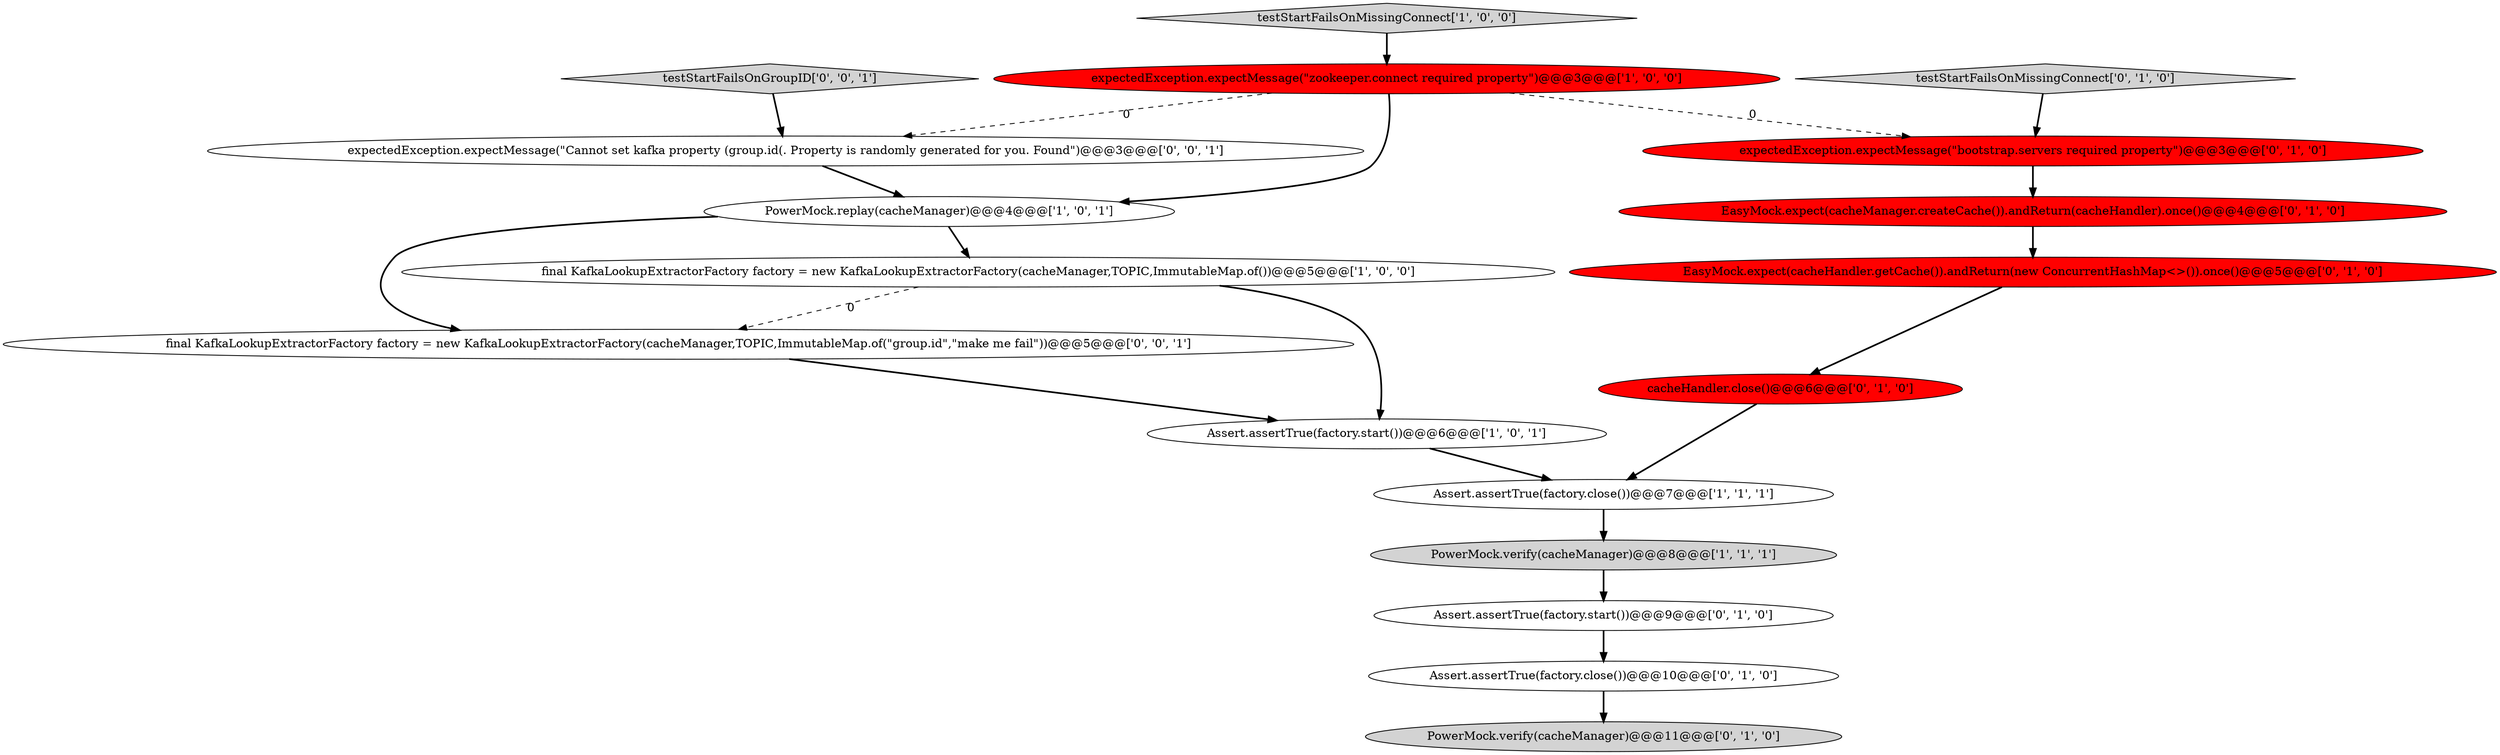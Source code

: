 digraph {
8 [style = filled, label = "Assert.assertTrue(factory.start())@@@9@@@['0', '1', '0']", fillcolor = white, shape = ellipse image = "AAA0AAABBB2BBB"];
9 [style = filled, label = "EasyMock.expect(cacheManager.createCache()).andReturn(cacheHandler).once()@@@4@@@['0', '1', '0']", fillcolor = red, shape = ellipse image = "AAA1AAABBB2BBB"];
15 [style = filled, label = "expectedException.expectMessage(\"Cannot set kafka property (group.id(. Property is randomly generated for you. Found\")@@@3@@@['0', '0', '1']", fillcolor = white, shape = ellipse image = "AAA0AAABBB3BBB"];
6 [style = filled, label = "final KafkaLookupExtractorFactory factory = new KafkaLookupExtractorFactory(cacheManager,TOPIC,ImmutableMap.of())@@@5@@@['1', '0', '0']", fillcolor = white, shape = ellipse image = "AAA0AAABBB1BBB"];
14 [style = filled, label = "cacheHandler.close()@@@6@@@['0', '1', '0']", fillcolor = red, shape = ellipse image = "AAA1AAABBB2BBB"];
7 [style = filled, label = "PowerMock.verify(cacheManager)@@@11@@@['0', '1', '0']", fillcolor = lightgray, shape = ellipse image = "AAA0AAABBB2BBB"];
3 [style = filled, label = "PowerMock.verify(cacheManager)@@@8@@@['1', '1', '1']", fillcolor = lightgray, shape = ellipse image = "AAA0AAABBB1BBB"];
10 [style = filled, label = "Assert.assertTrue(factory.close())@@@10@@@['0', '1', '0']", fillcolor = white, shape = ellipse image = "AAA0AAABBB2BBB"];
16 [style = filled, label = "final KafkaLookupExtractorFactory factory = new KafkaLookupExtractorFactory(cacheManager,TOPIC,ImmutableMap.of(\"group.id\",\"make me fail\"))@@@5@@@['0', '0', '1']", fillcolor = white, shape = ellipse image = "AAA0AAABBB3BBB"];
5 [style = filled, label = "Assert.assertTrue(factory.close())@@@7@@@['1', '1', '1']", fillcolor = white, shape = ellipse image = "AAA0AAABBB1BBB"];
2 [style = filled, label = "testStartFailsOnMissingConnect['1', '0', '0']", fillcolor = lightgray, shape = diamond image = "AAA0AAABBB1BBB"];
13 [style = filled, label = "expectedException.expectMessage(\"bootstrap.servers required property\")@@@3@@@['0', '1', '0']", fillcolor = red, shape = ellipse image = "AAA1AAABBB2BBB"];
12 [style = filled, label = "EasyMock.expect(cacheHandler.getCache()).andReturn(new ConcurrentHashMap<>()).once()@@@5@@@['0', '1', '0']", fillcolor = red, shape = ellipse image = "AAA1AAABBB2BBB"];
1 [style = filled, label = "expectedException.expectMessage(\"zookeeper.connect required property\")@@@3@@@['1', '0', '0']", fillcolor = red, shape = ellipse image = "AAA1AAABBB1BBB"];
11 [style = filled, label = "testStartFailsOnMissingConnect['0', '1', '0']", fillcolor = lightgray, shape = diamond image = "AAA0AAABBB2BBB"];
0 [style = filled, label = "Assert.assertTrue(factory.start())@@@6@@@['1', '0', '1']", fillcolor = white, shape = ellipse image = "AAA0AAABBB1BBB"];
4 [style = filled, label = "PowerMock.replay(cacheManager)@@@4@@@['1', '0', '1']", fillcolor = white, shape = ellipse image = "AAA0AAABBB1BBB"];
17 [style = filled, label = "testStartFailsOnGroupID['0', '0', '1']", fillcolor = lightgray, shape = diamond image = "AAA0AAABBB3BBB"];
5->3 [style = bold, label=""];
8->10 [style = bold, label=""];
1->4 [style = bold, label=""];
16->0 [style = bold, label=""];
4->6 [style = bold, label=""];
2->1 [style = bold, label=""];
1->15 [style = dashed, label="0"];
6->0 [style = bold, label=""];
10->7 [style = bold, label=""];
1->13 [style = dashed, label="0"];
6->16 [style = dashed, label="0"];
3->8 [style = bold, label=""];
11->13 [style = bold, label=""];
12->14 [style = bold, label=""];
15->4 [style = bold, label=""];
17->15 [style = bold, label=""];
13->9 [style = bold, label=""];
9->12 [style = bold, label=""];
4->16 [style = bold, label=""];
0->5 [style = bold, label=""];
14->5 [style = bold, label=""];
}
